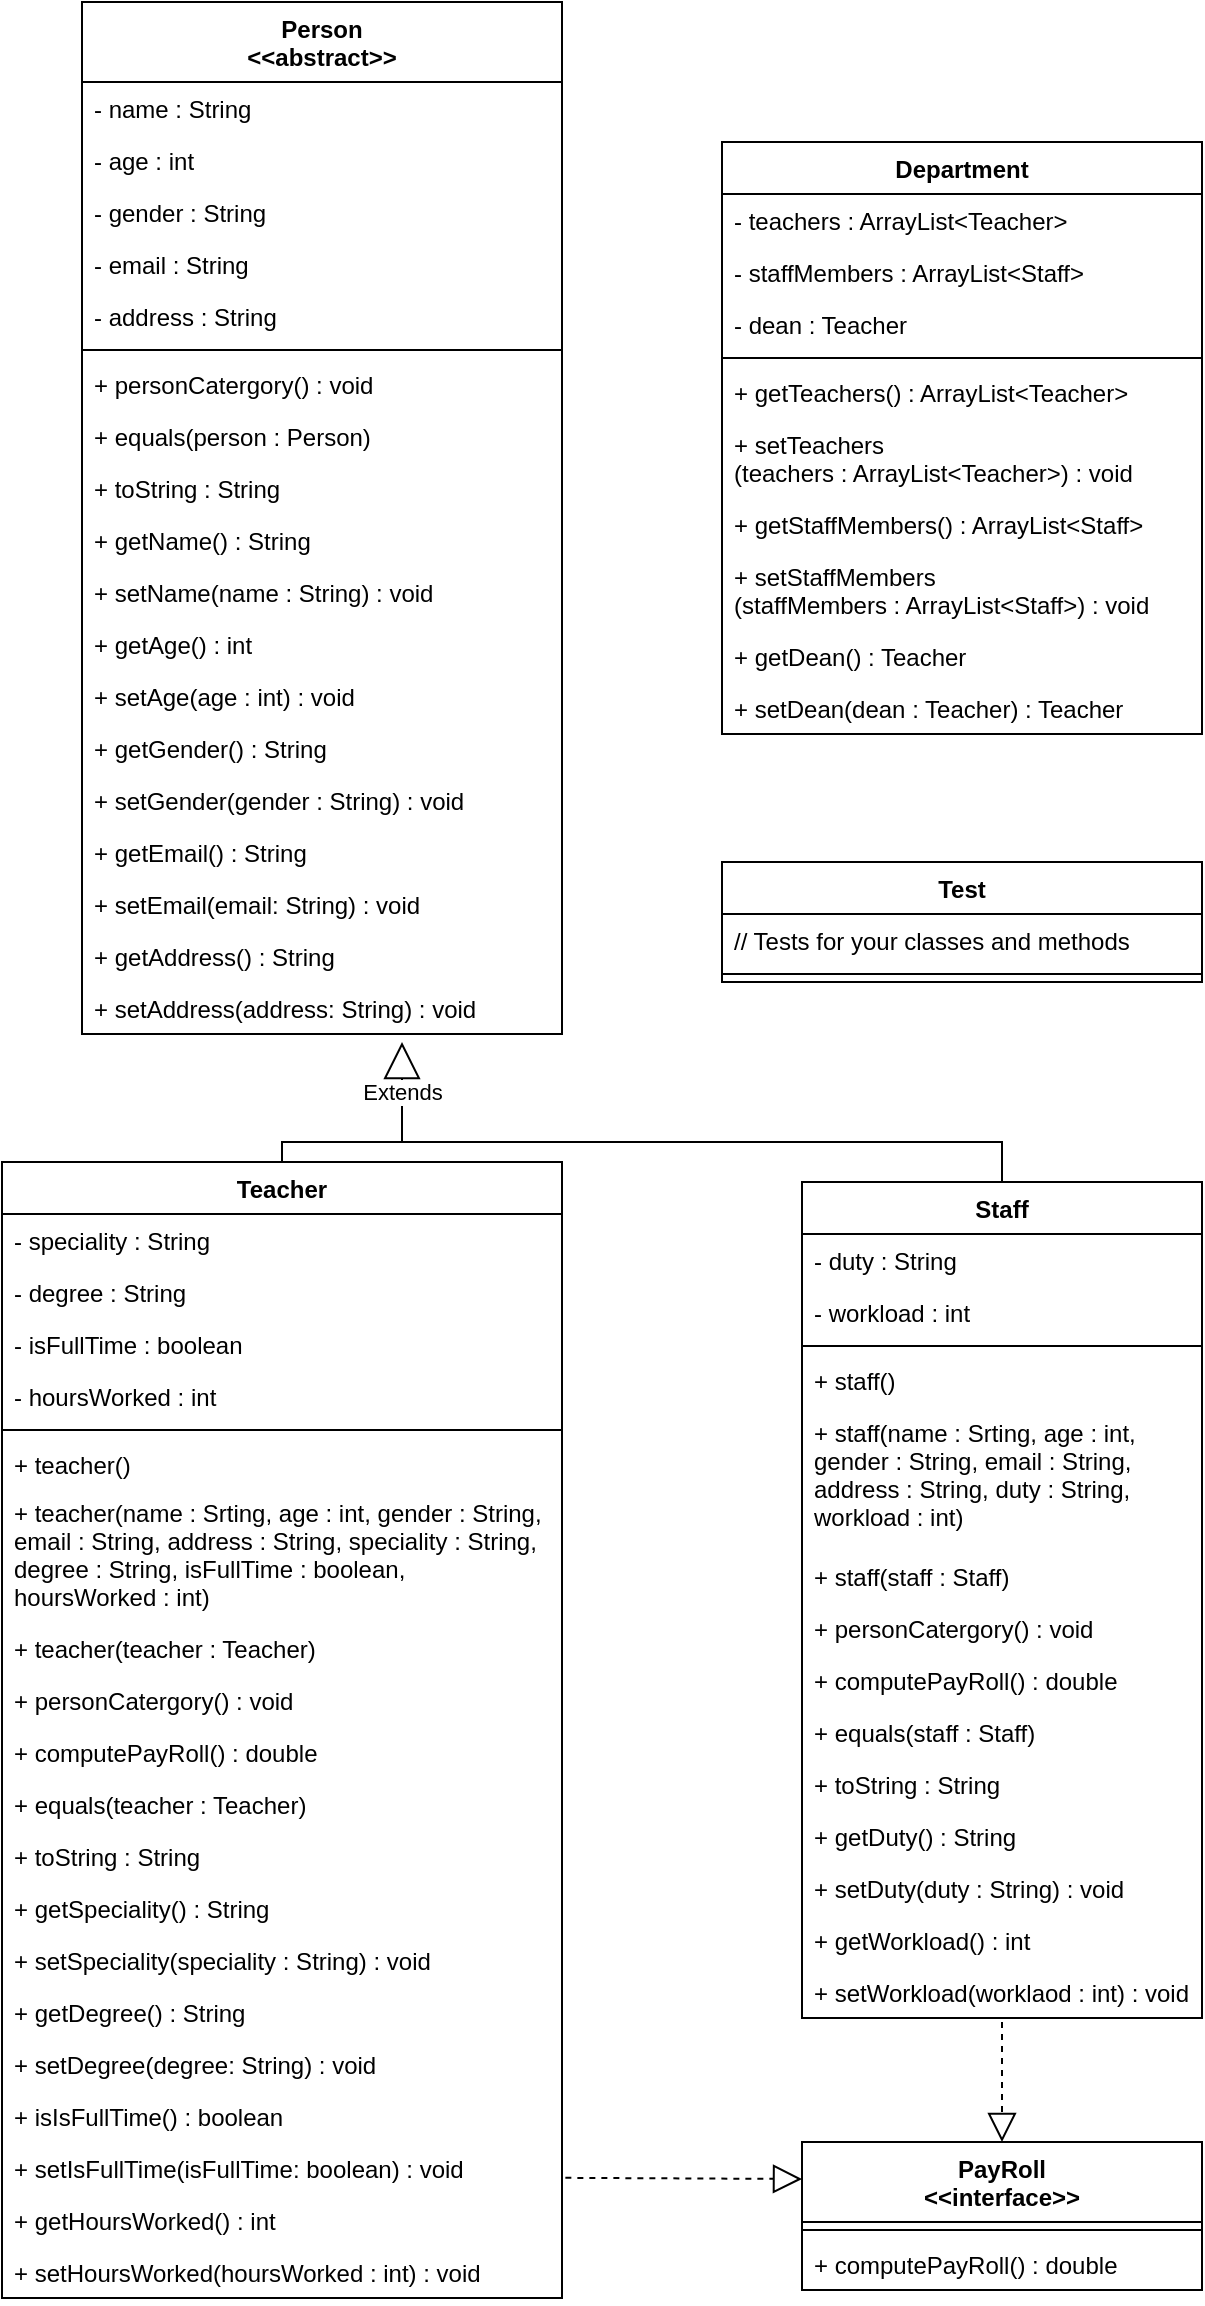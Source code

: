 <mxfile version="17.2.2" type="device"><diagram id="C5RBs43oDa-KdzZeNtuy" name="Page-1"><mxGraphModel dx="1887" dy="944" grid="1" gridSize="10" guides="1" tooltips="1" connect="1" arrows="1" fold="1" page="1" pageScale="1" pageWidth="827" pageHeight="1169" math="0" shadow="0"><root><mxCell id="WIyWlLk6GJQsqaUBKTNV-0"/><mxCell id="WIyWlLk6GJQsqaUBKTNV-1" parent="WIyWlLk6GJQsqaUBKTNV-0"/><mxCell id="uLpsGsBHw55Bv8MK6fu1-0" value="Person&#10;&lt;&lt;abstract&gt;&gt;" style="swimlane;fontStyle=1;align=center;verticalAlign=top;childLayout=stackLayout;horizontal=1;startSize=40;horizontalStack=0;resizeParent=1;resizeParentMax=0;resizeLast=0;collapsible=1;marginBottom=0;" parent="WIyWlLk6GJQsqaUBKTNV-1" vertex="1"><mxGeometry x="120" y="10" width="240" height="516" as="geometry"/></mxCell><mxCell id="uLpsGsBHw55Bv8MK6fu1-1" value="- name : String" style="text;strokeColor=none;fillColor=none;align=left;verticalAlign=top;spacingLeft=4;spacingRight=4;overflow=hidden;rotatable=0;points=[[0,0.5],[1,0.5]];portConstraint=eastwest;" parent="uLpsGsBHw55Bv8MK6fu1-0" vertex="1"><mxGeometry y="40" width="240" height="26" as="geometry"/></mxCell><mxCell id="uLpsGsBHw55Bv8MK6fu1-4" value="- age : int" style="text;strokeColor=none;fillColor=none;align=left;verticalAlign=top;spacingLeft=4;spacingRight=4;overflow=hidden;rotatable=0;points=[[0,0.5],[1,0.5]];portConstraint=eastwest;" parent="uLpsGsBHw55Bv8MK6fu1-0" vertex="1"><mxGeometry y="66" width="240" height="26" as="geometry"/></mxCell><mxCell id="uLpsGsBHw55Bv8MK6fu1-5" value="- gender : String" style="text;strokeColor=none;fillColor=none;align=left;verticalAlign=top;spacingLeft=4;spacingRight=4;overflow=hidden;rotatable=0;points=[[0,0.5],[1,0.5]];portConstraint=eastwest;" parent="uLpsGsBHw55Bv8MK6fu1-0" vertex="1"><mxGeometry y="92" width="240" height="26" as="geometry"/></mxCell><mxCell id="uLpsGsBHw55Bv8MK6fu1-6" value="- email : String" style="text;strokeColor=none;fillColor=none;align=left;verticalAlign=top;spacingLeft=4;spacingRight=4;overflow=hidden;rotatable=0;points=[[0,0.5],[1,0.5]];portConstraint=eastwest;" parent="uLpsGsBHw55Bv8MK6fu1-0" vertex="1"><mxGeometry y="118" width="240" height="26" as="geometry"/></mxCell><mxCell id="uLpsGsBHw55Bv8MK6fu1-7" value="- address : String" style="text;strokeColor=none;fillColor=none;align=left;verticalAlign=top;spacingLeft=4;spacingRight=4;overflow=hidden;rotatable=0;points=[[0,0.5],[1,0.5]];portConstraint=eastwest;" parent="uLpsGsBHw55Bv8MK6fu1-0" vertex="1"><mxGeometry y="144" width="240" height="26" as="geometry"/></mxCell><mxCell id="uLpsGsBHw55Bv8MK6fu1-2" value="" style="line;strokeWidth=1;fillColor=none;align=left;verticalAlign=middle;spacingTop=-1;spacingLeft=3;spacingRight=3;rotatable=0;labelPosition=right;points=[];portConstraint=eastwest;" parent="uLpsGsBHw55Bv8MK6fu1-0" vertex="1"><mxGeometry y="170" width="240" height="8" as="geometry"/></mxCell><mxCell id="uLpsGsBHw55Bv8MK6fu1-3" value="+ personCatergory() : void" style="text;strokeColor=none;fillColor=none;align=left;verticalAlign=top;spacingLeft=4;spacingRight=4;overflow=hidden;rotatable=0;points=[[0,0.5],[1,0.5]];portConstraint=eastwest;" parent="uLpsGsBHw55Bv8MK6fu1-0" vertex="1"><mxGeometry y="178" width="240" height="26" as="geometry"/></mxCell><mxCell id="uLpsGsBHw55Bv8MK6fu1-8" value="+ equals(person : Person)" style="text;strokeColor=none;fillColor=none;align=left;verticalAlign=top;spacingLeft=4;spacingRight=4;overflow=hidden;rotatable=0;points=[[0,0.5],[1,0.5]];portConstraint=eastwest;" parent="uLpsGsBHw55Bv8MK6fu1-0" vertex="1"><mxGeometry y="204" width="240" height="26" as="geometry"/></mxCell><mxCell id="uLpsGsBHw55Bv8MK6fu1-9" value="+ toString : String" style="text;strokeColor=none;fillColor=none;align=left;verticalAlign=top;spacingLeft=4;spacingRight=4;overflow=hidden;rotatable=0;points=[[0,0.5],[1,0.5]];portConstraint=eastwest;" parent="uLpsGsBHw55Bv8MK6fu1-0" vertex="1"><mxGeometry y="230" width="240" height="26" as="geometry"/></mxCell><mxCell id="_TSDAHFchQYAeaD-9xV5-0" value="+ getName() : String" style="text;strokeColor=none;fillColor=none;align=left;verticalAlign=top;spacingLeft=4;spacingRight=4;overflow=hidden;rotatable=0;points=[[0,0.5],[1,0.5]];portConstraint=eastwest;" parent="uLpsGsBHw55Bv8MK6fu1-0" vertex="1"><mxGeometry y="256" width="240" height="26" as="geometry"/></mxCell><mxCell id="_TSDAHFchQYAeaD-9xV5-1" value="+ setName(name : String) : void" style="text;strokeColor=none;fillColor=none;align=left;verticalAlign=top;spacingLeft=4;spacingRight=4;overflow=hidden;rotatable=0;points=[[0,0.5],[1,0.5]];portConstraint=eastwest;" parent="uLpsGsBHw55Bv8MK6fu1-0" vertex="1"><mxGeometry y="282" width="240" height="26" as="geometry"/></mxCell><mxCell id="_TSDAHFchQYAeaD-9xV5-2" value="+ getAge() : int" style="text;strokeColor=none;fillColor=none;align=left;verticalAlign=top;spacingLeft=4;spacingRight=4;overflow=hidden;rotatable=0;points=[[0,0.5],[1,0.5]];portConstraint=eastwest;" parent="uLpsGsBHw55Bv8MK6fu1-0" vertex="1"><mxGeometry y="308" width="240" height="26" as="geometry"/></mxCell><mxCell id="_TSDAHFchQYAeaD-9xV5-3" value="+ setAge(age : int) : void" style="text;strokeColor=none;fillColor=none;align=left;verticalAlign=top;spacingLeft=4;spacingRight=4;overflow=hidden;rotatable=0;points=[[0,0.5],[1,0.5]];portConstraint=eastwest;" parent="uLpsGsBHw55Bv8MK6fu1-0" vertex="1"><mxGeometry y="334" width="240" height="26" as="geometry"/></mxCell><mxCell id="_TSDAHFchQYAeaD-9xV5-4" value="+ getGender() : String" style="text;strokeColor=none;fillColor=none;align=left;verticalAlign=top;spacingLeft=4;spacingRight=4;overflow=hidden;rotatable=0;points=[[0,0.5],[1,0.5]];portConstraint=eastwest;" parent="uLpsGsBHw55Bv8MK6fu1-0" vertex="1"><mxGeometry y="360" width="240" height="26" as="geometry"/></mxCell><mxCell id="_TSDAHFchQYAeaD-9xV5-5" value="+ setGender(gender : String) : void" style="text;strokeColor=none;fillColor=none;align=left;verticalAlign=top;spacingLeft=4;spacingRight=4;overflow=hidden;rotatable=0;points=[[0,0.5],[1,0.5]];portConstraint=eastwest;" parent="uLpsGsBHw55Bv8MK6fu1-0" vertex="1"><mxGeometry y="386" width="240" height="26" as="geometry"/></mxCell><mxCell id="_TSDAHFchQYAeaD-9xV5-6" value="+ getEmail() : String" style="text;strokeColor=none;fillColor=none;align=left;verticalAlign=top;spacingLeft=4;spacingRight=4;overflow=hidden;rotatable=0;points=[[0,0.5],[1,0.5]];portConstraint=eastwest;" parent="uLpsGsBHw55Bv8MK6fu1-0" vertex="1"><mxGeometry y="412" width="240" height="26" as="geometry"/></mxCell><mxCell id="_TSDAHFchQYAeaD-9xV5-7" value="+ setEmail(email: String) : void" style="text;strokeColor=none;fillColor=none;align=left;verticalAlign=top;spacingLeft=4;spacingRight=4;overflow=hidden;rotatable=0;points=[[0,0.5],[1,0.5]];portConstraint=eastwest;" parent="uLpsGsBHw55Bv8MK6fu1-0" vertex="1"><mxGeometry y="438" width="240" height="26" as="geometry"/></mxCell><mxCell id="_TSDAHFchQYAeaD-9xV5-8" value="+ getAddress() : String" style="text;strokeColor=none;fillColor=none;align=left;verticalAlign=top;spacingLeft=4;spacingRight=4;overflow=hidden;rotatable=0;points=[[0,0.5],[1,0.5]];portConstraint=eastwest;" parent="uLpsGsBHw55Bv8MK6fu1-0" vertex="1"><mxGeometry y="464" width="240" height="26" as="geometry"/></mxCell><mxCell id="_TSDAHFchQYAeaD-9xV5-9" value="+ setAddress(address: String) : void" style="text;strokeColor=none;fillColor=none;align=left;verticalAlign=top;spacingLeft=4;spacingRight=4;overflow=hidden;rotatable=0;points=[[0,0.5],[1,0.5]];portConstraint=eastwest;" parent="uLpsGsBHw55Bv8MK6fu1-0" vertex="1"><mxGeometry y="490" width="240" height="26" as="geometry"/></mxCell><mxCell id="uLpsGsBHw55Bv8MK6fu1-10" value="Teacher" style="swimlane;fontStyle=1;align=center;verticalAlign=top;childLayout=stackLayout;horizontal=1;startSize=26;horizontalStack=0;resizeParent=1;resizeParentMax=0;resizeLast=0;collapsible=1;marginBottom=0;" parent="WIyWlLk6GJQsqaUBKTNV-1" vertex="1"><mxGeometry x="80" y="590" width="280" height="568" as="geometry"/></mxCell><mxCell id="uLpsGsBHw55Bv8MK6fu1-11" value="- speciality : String" style="text;strokeColor=none;fillColor=none;align=left;verticalAlign=top;spacingLeft=4;spacingRight=4;overflow=hidden;rotatable=0;points=[[0,0.5],[1,0.5]];portConstraint=eastwest;" parent="uLpsGsBHw55Bv8MK6fu1-10" vertex="1"><mxGeometry y="26" width="280" height="26" as="geometry"/></mxCell><mxCell id="uLpsGsBHw55Bv8MK6fu1-14" value="- degree : String" style="text;strokeColor=none;fillColor=none;align=left;verticalAlign=top;spacingLeft=4;spacingRight=4;overflow=hidden;rotatable=0;points=[[0,0.5],[1,0.5]];portConstraint=eastwest;" parent="uLpsGsBHw55Bv8MK6fu1-10" vertex="1"><mxGeometry y="52" width="280" height="26" as="geometry"/></mxCell><mxCell id="_TSDAHFchQYAeaD-9xV5-44" value="- isFullTime : boolean" style="text;strokeColor=none;fillColor=none;align=left;verticalAlign=top;spacingLeft=4;spacingRight=4;overflow=hidden;rotatable=0;points=[[0,0.5],[1,0.5]];portConstraint=eastwest;" parent="uLpsGsBHw55Bv8MK6fu1-10" vertex="1"><mxGeometry y="78" width="280" height="26" as="geometry"/></mxCell><mxCell id="_TSDAHFchQYAeaD-9xV5-45" value="- hoursWorked : int" style="text;strokeColor=none;fillColor=none;align=left;verticalAlign=top;spacingLeft=4;spacingRight=4;overflow=hidden;rotatable=0;points=[[0,0.5],[1,0.5]];portConstraint=eastwest;" parent="uLpsGsBHw55Bv8MK6fu1-10" vertex="1"><mxGeometry y="104" width="280" height="26" as="geometry"/></mxCell><mxCell id="uLpsGsBHw55Bv8MK6fu1-12" value="" style="line;strokeWidth=1;fillColor=none;align=left;verticalAlign=middle;spacingTop=-1;spacingLeft=3;spacingRight=3;rotatable=0;labelPosition=right;points=[];portConstraint=eastwest;" parent="uLpsGsBHw55Bv8MK6fu1-10" vertex="1"><mxGeometry y="130" width="280" height="8" as="geometry"/></mxCell><mxCell id="uLpsGsBHw55Bv8MK6fu1-13" value="+ teacher()" style="text;strokeColor=none;fillColor=none;align=left;verticalAlign=top;spacingLeft=4;spacingRight=4;overflow=hidden;rotatable=0;points=[[0,0.5],[1,0.5]];portConstraint=eastwest;" parent="uLpsGsBHw55Bv8MK6fu1-10" vertex="1"><mxGeometry y="138" width="280" height="24" as="geometry"/></mxCell><mxCell id="_TSDAHFchQYAeaD-9xV5-10" value="+ teacher(name : Srting, age : int, gender : String, &#10;email : String, address : String, speciality : String, &#10;degree : String, isFullTime : boolean, &#10;hoursWorked : int)" style="text;strokeColor=none;fillColor=none;align=left;verticalAlign=top;spacingLeft=4;spacingRight=4;overflow=hidden;rotatable=0;points=[[0,0.5],[1,0.5]];portConstraint=eastwest;" parent="uLpsGsBHw55Bv8MK6fu1-10" vertex="1"><mxGeometry y="162" width="280" height="68" as="geometry"/></mxCell><mxCell id="_TSDAHFchQYAeaD-9xV5-11" value="+ teacher(teacher : Teacher)" style="text;strokeColor=none;fillColor=none;align=left;verticalAlign=top;spacingLeft=4;spacingRight=4;overflow=hidden;rotatable=0;points=[[0,0.5],[1,0.5]];portConstraint=eastwest;" parent="uLpsGsBHw55Bv8MK6fu1-10" vertex="1"><mxGeometry y="230" width="280" height="26" as="geometry"/></mxCell><mxCell id="_TSDAHFchQYAeaD-9xV5-12" value="+ personCatergory() : void" style="text;strokeColor=none;fillColor=none;align=left;verticalAlign=top;spacingLeft=4;spacingRight=4;overflow=hidden;rotatable=0;points=[[0,0.5],[1,0.5]];portConstraint=eastwest;" parent="uLpsGsBHw55Bv8MK6fu1-10" vertex="1"><mxGeometry y="256" width="280" height="26" as="geometry"/></mxCell><mxCell id="_TSDAHFchQYAeaD-9xV5-30" value="+ computePayRoll() : double" style="text;strokeColor=none;fillColor=none;align=left;verticalAlign=top;spacingLeft=4;spacingRight=4;overflow=hidden;rotatable=0;points=[[0,0.5],[1,0.5]];portConstraint=eastwest;" parent="uLpsGsBHw55Bv8MK6fu1-10" vertex="1"><mxGeometry y="282" width="280" height="26" as="geometry"/></mxCell><mxCell id="_TSDAHFchQYAeaD-9xV5-17" value="+ equals(teacher : Teacher)" style="text;strokeColor=none;fillColor=none;align=left;verticalAlign=top;spacingLeft=4;spacingRight=4;overflow=hidden;rotatable=0;points=[[0,0.5],[1,0.5]];portConstraint=eastwest;" parent="uLpsGsBHw55Bv8MK6fu1-10" vertex="1"><mxGeometry y="308" width="280" height="26" as="geometry"/></mxCell><mxCell id="_TSDAHFchQYAeaD-9xV5-18" value="+ toString : String" style="text;strokeColor=none;fillColor=none;align=left;verticalAlign=top;spacingLeft=4;spacingRight=4;overflow=hidden;rotatable=0;points=[[0,0.5],[1,0.5]];portConstraint=eastwest;" parent="uLpsGsBHw55Bv8MK6fu1-10" vertex="1"><mxGeometry y="334" width="280" height="26" as="geometry"/></mxCell><mxCell id="_TSDAHFchQYAeaD-9xV5-19" value="+ getSpeciality() : String" style="text;strokeColor=none;fillColor=none;align=left;verticalAlign=top;spacingLeft=4;spacingRight=4;overflow=hidden;rotatable=0;points=[[0,0.5],[1,0.5]];portConstraint=eastwest;" parent="uLpsGsBHw55Bv8MK6fu1-10" vertex="1"><mxGeometry y="360" width="280" height="26" as="geometry"/></mxCell><mxCell id="_TSDAHFchQYAeaD-9xV5-20" value="+ setSpeciality(speciality : String) : void" style="text;strokeColor=none;fillColor=none;align=left;verticalAlign=top;spacingLeft=4;spacingRight=4;overflow=hidden;rotatable=0;points=[[0,0.5],[1,0.5]];portConstraint=eastwest;" parent="uLpsGsBHw55Bv8MK6fu1-10" vertex="1"><mxGeometry y="386" width="280" height="26" as="geometry"/></mxCell><mxCell id="_TSDAHFchQYAeaD-9xV5-21" value="+ getDegree() : String" style="text;strokeColor=none;fillColor=none;align=left;verticalAlign=top;spacingLeft=4;spacingRight=4;overflow=hidden;rotatable=0;points=[[0,0.5],[1,0.5]];portConstraint=eastwest;" parent="uLpsGsBHw55Bv8MK6fu1-10" vertex="1"><mxGeometry y="412" width="280" height="26" as="geometry"/></mxCell><mxCell id="_TSDAHFchQYAeaD-9xV5-22" value="+ setDegree(degree: String) : void" style="text;strokeColor=none;fillColor=none;align=left;verticalAlign=top;spacingLeft=4;spacingRight=4;overflow=hidden;rotatable=0;points=[[0,0.5],[1,0.5]];portConstraint=eastwest;" parent="uLpsGsBHw55Bv8MK6fu1-10" vertex="1"><mxGeometry y="438" width="280" height="26" as="geometry"/></mxCell><mxCell id="_TSDAHFchQYAeaD-9xV5-46" value="+ isIsFullTime() : boolean" style="text;strokeColor=none;fillColor=none;align=left;verticalAlign=top;spacingLeft=4;spacingRight=4;overflow=hidden;rotatable=0;points=[[0,0.5],[1,0.5]];portConstraint=eastwest;" parent="uLpsGsBHw55Bv8MK6fu1-10" vertex="1"><mxGeometry y="464" width="280" height="26" as="geometry"/></mxCell><mxCell id="_TSDAHFchQYAeaD-9xV5-47" value="+ setIsFullTime(isFullTime: boolean) : void" style="text;strokeColor=none;fillColor=none;align=left;verticalAlign=top;spacingLeft=4;spacingRight=4;overflow=hidden;rotatable=0;points=[[0,0.5],[1,0.5]];portConstraint=eastwest;" parent="uLpsGsBHw55Bv8MK6fu1-10" vertex="1"><mxGeometry y="490" width="280" height="26" as="geometry"/></mxCell><mxCell id="_TSDAHFchQYAeaD-9xV5-48" value="+ getHoursWorked() : int" style="text;strokeColor=none;fillColor=none;align=left;verticalAlign=top;spacingLeft=4;spacingRight=4;overflow=hidden;rotatable=0;points=[[0,0.5],[1,0.5]];portConstraint=eastwest;" parent="uLpsGsBHw55Bv8MK6fu1-10" vertex="1"><mxGeometry y="516" width="280" height="26" as="geometry"/></mxCell><mxCell id="_TSDAHFchQYAeaD-9xV5-49" value="+ setHoursWorked(hoursWorked : int) : void" style="text;strokeColor=none;fillColor=none;align=left;verticalAlign=top;spacingLeft=4;spacingRight=4;overflow=hidden;rotatable=0;points=[[0,0.5],[1,0.5]];portConstraint=eastwest;" parent="uLpsGsBHw55Bv8MK6fu1-10" vertex="1"><mxGeometry y="542" width="280" height="26" as="geometry"/></mxCell><mxCell id="uLpsGsBHw55Bv8MK6fu1-15" value="Staff" style="swimlane;fontStyle=1;align=center;verticalAlign=top;childLayout=stackLayout;horizontal=1;startSize=26;horizontalStack=0;resizeParent=1;resizeParentMax=0;resizeLast=0;collapsible=1;marginBottom=0;" parent="WIyWlLk6GJQsqaUBKTNV-1" vertex="1"><mxGeometry x="480" y="600" width="200" height="418" as="geometry"/></mxCell><mxCell id="uLpsGsBHw55Bv8MK6fu1-16" value="- duty : String" style="text;strokeColor=none;fillColor=none;align=left;verticalAlign=top;spacingLeft=4;spacingRight=4;overflow=hidden;rotatable=0;points=[[0,0.5],[1,0.5]];portConstraint=eastwest;" parent="uLpsGsBHw55Bv8MK6fu1-15" vertex="1"><mxGeometry y="26" width="200" height="26" as="geometry"/></mxCell><mxCell id="uLpsGsBHw55Bv8MK6fu1-19" value="- workload : int" style="text;strokeColor=none;fillColor=none;align=left;verticalAlign=top;spacingLeft=4;spacingRight=4;overflow=hidden;rotatable=0;points=[[0,0.5],[1,0.5]];portConstraint=eastwest;" parent="uLpsGsBHw55Bv8MK6fu1-15" vertex="1"><mxGeometry y="52" width="200" height="26" as="geometry"/></mxCell><mxCell id="uLpsGsBHw55Bv8MK6fu1-17" value="" style="line;strokeWidth=1;fillColor=none;align=left;verticalAlign=middle;spacingTop=-1;spacingLeft=3;spacingRight=3;rotatable=0;labelPosition=right;points=[];portConstraint=eastwest;" parent="uLpsGsBHw55Bv8MK6fu1-15" vertex="1"><mxGeometry y="78" width="200" height="8" as="geometry"/></mxCell><mxCell id="uLpsGsBHw55Bv8MK6fu1-18" value="+ staff()" style="text;strokeColor=none;fillColor=none;align=left;verticalAlign=top;spacingLeft=4;spacingRight=4;overflow=hidden;rotatable=0;points=[[0,0.5],[1,0.5]];portConstraint=eastwest;" parent="uLpsGsBHw55Bv8MK6fu1-15" vertex="1"><mxGeometry y="86" width="200" height="26" as="geometry"/></mxCell><mxCell id="_TSDAHFchQYAeaD-9xV5-23" value="+ staff(name : Srting, age : int, &#10;gender : String, email : String, &#10;address : String, duty : String, &#10;workload : int)" style="text;strokeColor=none;fillColor=none;align=left;verticalAlign=top;spacingLeft=4;spacingRight=4;overflow=hidden;rotatable=0;points=[[0,0.5],[1,0.5]];portConstraint=eastwest;" parent="uLpsGsBHw55Bv8MK6fu1-15" vertex="1"><mxGeometry y="112" width="200" height="72" as="geometry"/></mxCell><mxCell id="_TSDAHFchQYAeaD-9xV5-24" value="+ staff(staff : Staff)" style="text;strokeColor=none;fillColor=none;align=left;verticalAlign=top;spacingLeft=4;spacingRight=4;overflow=hidden;rotatable=0;points=[[0,0.5],[1,0.5]];portConstraint=eastwest;" parent="uLpsGsBHw55Bv8MK6fu1-15" vertex="1"><mxGeometry y="184" width="200" height="26" as="geometry"/></mxCell><mxCell id="_TSDAHFchQYAeaD-9xV5-25" value="+ personCatergory() : void" style="text;strokeColor=none;fillColor=none;align=left;verticalAlign=top;spacingLeft=4;spacingRight=4;overflow=hidden;rotatable=0;points=[[0,0.5],[1,0.5]];portConstraint=eastwest;" parent="uLpsGsBHw55Bv8MK6fu1-15" vertex="1"><mxGeometry y="210" width="200" height="26" as="geometry"/></mxCell><mxCell id="_TSDAHFchQYAeaD-9xV5-31" value="+ computePayRoll() : double" style="text;strokeColor=none;fillColor=none;align=left;verticalAlign=top;spacingLeft=4;spacingRight=4;overflow=hidden;rotatable=0;points=[[0,0.5],[1,0.5]];portConstraint=eastwest;" parent="uLpsGsBHw55Bv8MK6fu1-15" vertex="1"><mxGeometry y="236" width="200" height="26" as="geometry"/></mxCell><mxCell id="_TSDAHFchQYAeaD-9xV5-32" value="+ equals(staff : Staff)" style="text;strokeColor=none;fillColor=none;align=left;verticalAlign=top;spacingLeft=4;spacingRight=4;overflow=hidden;rotatable=0;points=[[0,0.5],[1,0.5]];portConstraint=eastwest;" parent="uLpsGsBHw55Bv8MK6fu1-15" vertex="1"><mxGeometry y="262" width="200" height="26" as="geometry"/></mxCell><mxCell id="_TSDAHFchQYAeaD-9xV5-33" value="+ toString : String" style="text;strokeColor=none;fillColor=none;align=left;verticalAlign=top;spacingLeft=4;spacingRight=4;overflow=hidden;rotatable=0;points=[[0,0.5],[1,0.5]];portConstraint=eastwest;" parent="uLpsGsBHw55Bv8MK6fu1-15" vertex="1"><mxGeometry y="288" width="200" height="26" as="geometry"/></mxCell><mxCell id="_TSDAHFchQYAeaD-9xV5-34" value="+ getDuty() : String" style="text;strokeColor=none;fillColor=none;align=left;verticalAlign=top;spacingLeft=4;spacingRight=4;overflow=hidden;rotatable=0;points=[[0,0.5],[1,0.5]];portConstraint=eastwest;" parent="uLpsGsBHw55Bv8MK6fu1-15" vertex="1"><mxGeometry y="314" width="200" height="26" as="geometry"/></mxCell><mxCell id="_TSDAHFchQYAeaD-9xV5-35" value="+ setDuty(duty : String) : void" style="text;strokeColor=none;fillColor=none;align=left;verticalAlign=top;spacingLeft=4;spacingRight=4;overflow=hidden;rotatable=0;points=[[0,0.5],[1,0.5]];portConstraint=eastwest;" parent="uLpsGsBHw55Bv8MK6fu1-15" vertex="1"><mxGeometry y="340" width="200" height="26" as="geometry"/></mxCell><mxCell id="_TSDAHFchQYAeaD-9xV5-36" value="+ getWorkload() : int" style="text;strokeColor=none;fillColor=none;align=left;verticalAlign=top;spacingLeft=4;spacingRight=4;overflow=hidden;rotatable=0;points=[[0,0.5],[1,0.5]];portConstraint=eastwest;" parent="uLpsGsBHw55Bv8MK6fu1-15" vertex="1"><mxGeometry y="366" width="200" height="26" as="geometry"/></mxCell><mxCell id="_TSDAHFchQYAeaD-9xV5-37" value="+ setWorkload(worklaod : int) : void" style="text;strokeColor=none;fillColor=none;align=left;verticalAlign=top;spacingLeft=4;spacingRight=4;overflow=hidden;rotatable=0;points=[[0,0.5],[1,0.5]];portConstraint=eastwest;" parent="uLpsGsBHw55Bv8MK6fu1-15" vertex="1"><mxGeometry y="392" width="200" height="26" as="geometry"/></mxCell><mxCell id="_TSDAHFchQYAeaD-9xV5-13" value="PayRoll&#10;&lt;&lt;interface&gt;&gt;" style="swimlane;fontStyle=1;align=center;verticalAlign=top;childLayout=stackLayout;horizontal=1;startSize=40;horizontalStack=0;resizeParent=1;resizeParentMax=0;resizeLast=0;collapsible=1;marginBottom=0;" parent="WIyWlLk6GJQsqaUBKTNV-1" vertex="1"><mxGeometry x="480" y="1080" width="200" height="74" as="geometry"/></mxCell><mxCell id="_TSDAHFchQYAeaD-9xV5-15" value="" style="line;strokeWidth=1;fillColor=none;align=left;verticalAlign=middle;spacingTop=-1;spacingLeft=3;spacingRight=3;rotatable=0;labelPosition=right;points=[];portConstraint=eastwest;" parent="_TSDAHFchQYAeaD-9xV5-13" vertex="1"><mxGeometry y="40" width="200" height="8" as="geometry"/></mxCell><mxCell id="_TSDAHFchQYAeaD-9xV5-16" value="+ computePayRoll() : double" style="text;strokeColor=none;fillColor=none;align=left;verticalAlign=top;spacingLeft=4;spacingRight=4;overflow=hidden;rotatable=0;points=[[0,0.5],[1,0.5]];portConstraint=eastwest;" parent="_TSDAHFchQYAeaD-9xV5-13" vertex="1"><mxGeometry y="48" width="200" height="26" as="geometry"/></mxCell><mxCell id="_TSDAHFchQYAeaD-9xV5-26" value="Department" style="swimlane;fontStyle=1;align=center;verticalAlign=top;childLayout=stackLayout;horizontal=1;startSize=26;horizontalStack=0;resizeParent=1;resizeParentMax=0;resizeLast=0;collapsible=1;marginBottom=0;" parent="WIyWlLk6GJQsqaUBKTNV-1" vertex="1"><mxGeometry x="440" y="80" width="240" height="296" as="geometry"/></mxCell><mxCell id="_TSDAHFchQYAeaD-9xV5-27" value="- teachers : ArrayList&lt;Teacher&gt;" style="text;strokeColor=none;fillColor=none;align=left;verticalAlign=top;spacingLeft=4;spacingRight=4;overflow=hidden;rotatable=0;points=[[0,0.5],[1,0.5]];portConstraint=eastwest;" parent="_TSDAHFchQYAeaD-9xV5-26" vertex="1"><mxGeometry y="26" width="240" height="26" as="geometry"/></mxCell><mxCell id="_TSDAHFchQYAeaD-9xV5-50" value="- staffMembers : ArrayList&lt;Staff&gt;" style="text;strokeColor=none;fillColor=none;align=left;verticalAlign=top;spacingLeft=4;spacingRight=4;overflow=hidden;rotatable=0;points=[[0,0.5],[1,0.5]];portConstraint=eastwest;" parent="_TSDAHFchQYAeaD-9xV5-26" vertex="1"><mxGeometry y="52" width="240" height="26" as="geometry"/></mxCell><mxCell id="_TSDAHFchQYAeaD-9xV5-51" value="- dean : Teacher" style="text;strokeColor=none;fillColor=none;align=left;verticalAlign=top;spacingLeft=4;spacingRight=4;overflow=hidden;rotatable=0;points=[[0,0.5],[1,0.5]];portConstraint=eastwest;" parent="_TSDAHFchQYAeaD-9xV5-26" vertex="1"><mxGeometry y="78" width="240" height="26" as="geometry"/></mxCell><mxCell id="_TSDAHFchQYAeaD-9xV5-28" value="" style="line;strokeWidth=1;fillColor=none;align=left;verticalAlign=middle;spacingTop=-1;spacingLeft=3;spacingRight=3;rotatable=0;labelPosition=right;points=[];portConstraint=eastwest;" parent="_TSDAHFchQYAeaD-9xV5-26" vertex="1"><mxGeometry y="104" width="240" height="8" as="geometry"/></mxCell><mxCell id="_TSDAHFchQYAeaD-9xV5-29" value="+ getTeachers() : ArrayList&lt;Teacher&gt;" style="text;strokeColor=none;fillColor=none;align=left;verticalAlign=top;spacingLeft=4;spacingRight=4;overflow=hidden;rotatable=0;points=[[0,0.5],[1,0.5]];portConstraint=eastwest;" parent="_TSDAHFchQYAeaD-9xV5-26" vertex="1"><mxGeometry y="112" width="240" height="26" as="geometry"/></mxCell><mxCell id="_TSDAHFchQYAeaD-9xV5-52" value="+ setTeachers&#10;(teachers : ArrayList&lt;Teacher&gt;) : void" style="text;strokeColor=none;fillColor=none;align=left;verticalAlign=top;spacingLeft=4;spacingRight=4;overflow=hidden;rotatable=0;points=[[0,0.5],[1,0.5]];portConstraint=eastwest;" parent="_TSDAHFchQYAeaD-9xV5-26" vertex="1"><mxGeometry y="138" width="240" height="40" as="geometry"/></mxCell><mxCell id="_TSDAHFchQYAeaD-9xV5-53" value="+ getStaffMembers() : ArrayList&lt;Staff&gt;" style="text;strokeColor=none;fillColor=none;align=left;verticalAlign=top;spacingLeft=4;spacingRight=4;overflow=hidden;rotatable=0;points=[[0,0.5],[1,0.5]];portConstraint=eastwest;" parent="_TSDAHFchQYAeaD-9xV5-26" vertex="1"><mxGeometry y="178" width="240" height="26" as="geometry"/></mxCell><mxCell id="_TSDAHFchQYAeaD-9xV5-54" value="+ setStaffMembers&#10;(staffMembers : ArrayList&lt;Staff&gt;) : void" style="text;strokeColor=none;fillColor=none;align=left;verticalAlign=top;spacingLeft=4;spacingRight=4;overflow=hidden;rotatable=0;points=[[0,0.5],[1,0.5]];portConstraint=eastwest;" parent="_TSDAHFchQYAeaD-9xV5-26" vertex="1"><mxGeometry y="204" width="240" height="40" as="geometry"/></mxCell><mxCell id="_TSDAHFchQYAeaD-9xV5-55" value="+ getDean() : Teacher" style="text;strokeColor=none;fillColor=none;align=left;verticalAlign=top;spacingLeft=4;spacingRight=4;overflow=hidden;rotatable=0;points=[[0,0.5],[1,0.5]];portConstraint=eastwest;" parent="_TSDAHFchQYAeaD-9xV5-26" vertex="1"><mxGeometry y="244" width="240" height="26" as="geometry"/></mxCell><mxCell id="_TSDAHFchQYAeaD-9xV5-56" value="+ setDean(dean : Teacher) : Teacher" style="text;strokeColor=none;fillColor=none;align=left;verticalAlign=top;spacingLeft=4;spacingRight=4;overflow=hidden;rotatable=0;points=[[0,0.5],[1,0.5]];portConstraint=eastwest;" parent="_TSDAHFchQYAeaD-9xV5-26" vertex="1"><mxGeometry y="270" width="240" height="26" as="geometry"/></mxCell><mxCell id="24onXJhULcLQto3adsMJ-1" value="" style="endArrow=none;html=1;rounded=0;exitX=0.5;exitY=0;exitDx=0;exitDy=0;entryX=0.5;entryY=0;entryDx=0;entryDy=0;" parent="WIyWlLk6GJQsqaUBKTNV-1" source="uLpsGsBHw55Bv8MK6fu1-10" target="uLpsGsBHw55Bv8MK6fu1-15" edge="1"><mxGeometry relative="1" as="geometry"><mxPoint x="360" y="810" as="sourcePoint"/><mxPoint x="520" y="810" as="targetPoint"/><Array as="points"><mxPoint x="220" y="580"/><mxPoint x="360" y="580"/><mxPoint x="580" y="580"/></Array></mxGeometry></mxCell><mxCell id="24onXJhULcLQto3adsMJ-2" value="Extends" style="endArrow=block;endSize=16;endFill=0;html=1;rounded=0;" parent="WIyWlLk6GJQsqaUBKTNV-1" edge="1"><mxGeometry width="160" relative="1" as="geometry"><mxPoint x="280" y="580" as="sourcePoint"/><mxPoint x="280" y="530" as="targetPoint"/></mxGeometry></mxCell><mxCell id="24onXJhULcLQto3adsMJ-3" value="" style="endArrow=block;dashed=1;endFill=0;endSize=12;html=1;rounded=0;entryX=0.5;entryY=0;entryDx=0;entryDy=0;" parent="WIyWlLk6GJQsqaUBKTNV-1" target="_TSDAHFchQYAeaD-9xV5-13" edge="1"><mxGeometry width="160" relative="1" as="geometry"><mxPoint x="580" y="1020" as="sourcePoint"/><mxPoint x="430" y="980" as="targetPoint"/></mxGeometry></mxCell><mxCell id="24onXJhULcLQto3adsMJ-4" value="" style="endArrow=block;dashed=1;endFill=0;endSize=12;html=1;rounded=0;entryX=0;entryY=0.25;entryDx=0;entryDy=0;exitX=1.006;exitY=0.689;exitDx=0;exitDy=0;exitPerimeter=0;" parent="WIyWlLk6GJQsqaUBKTNV-1" source="_TSDAHFchQYAeaD-9xV5-47" target="_TSDAHFchQYAeaD-9xV5-13" edge="1"><mxGeometry width="160" relative="1" as="geometry"><mxPoint x="320" y="1030" as="sourcePoint"/><mxPoint x="480" y="1030" as="targetPoint"/></mxGeometry></mxCell><mxCell id="Iv5yyF3e9zrE6jtYkpHf-0" value="Test" style="swimlane;fontStyle=1;align=center;verticalAlign=top;childLayout=stackLayout;horizontal=1;startSize=26;horizontalStack=0;resizeParent=1;resizeParentMax=0;resizeLast=0;collapsible=1;marginBottom=0;" vertex="1" parent="WIyWlLk6GJQsqaUBKTNV-1"><mxGeometry x="440" y="440" width="240" height="60" as="geometry"/></mxCell><mxCell id="Iv5yyF3e9zrE6jtYkpHf-1" value="// Tests for your classes and methods" style="text;strokeColor=none;fillColor=none;align=left;verticalAlign=top;spacingLeft=4;spacingRight=4;overflow=hidden;rotatable=0;points=[[0,0.5],[1,0.5]];portConstraint=eastwest;" vertex="1" parent="Iv5yyF3e9zrE6jtYkpHf-0"><mxGeometry y="26" width="240" height="26" as="geometry"/></mxCell><mxCell id="Iv5yyF3e9zrE6jtYkpHf-2" value="" style="line;strokeWidth=1;fillColor=none;align=left;verticalAlign=middle;spacingTop=-1;spacingLeft=3;spacingRight=3;rotatable=0;labelPosition=right;points=[];portConstraint=eastwest;" vertex="1" parent="Iv5yyF3e9zrE6jtYkpHf-0"><mxGeometry y="52" width="240" height="8" as="geometry"/></mxCell></root></mxGraphModel></diagram></mxfile>